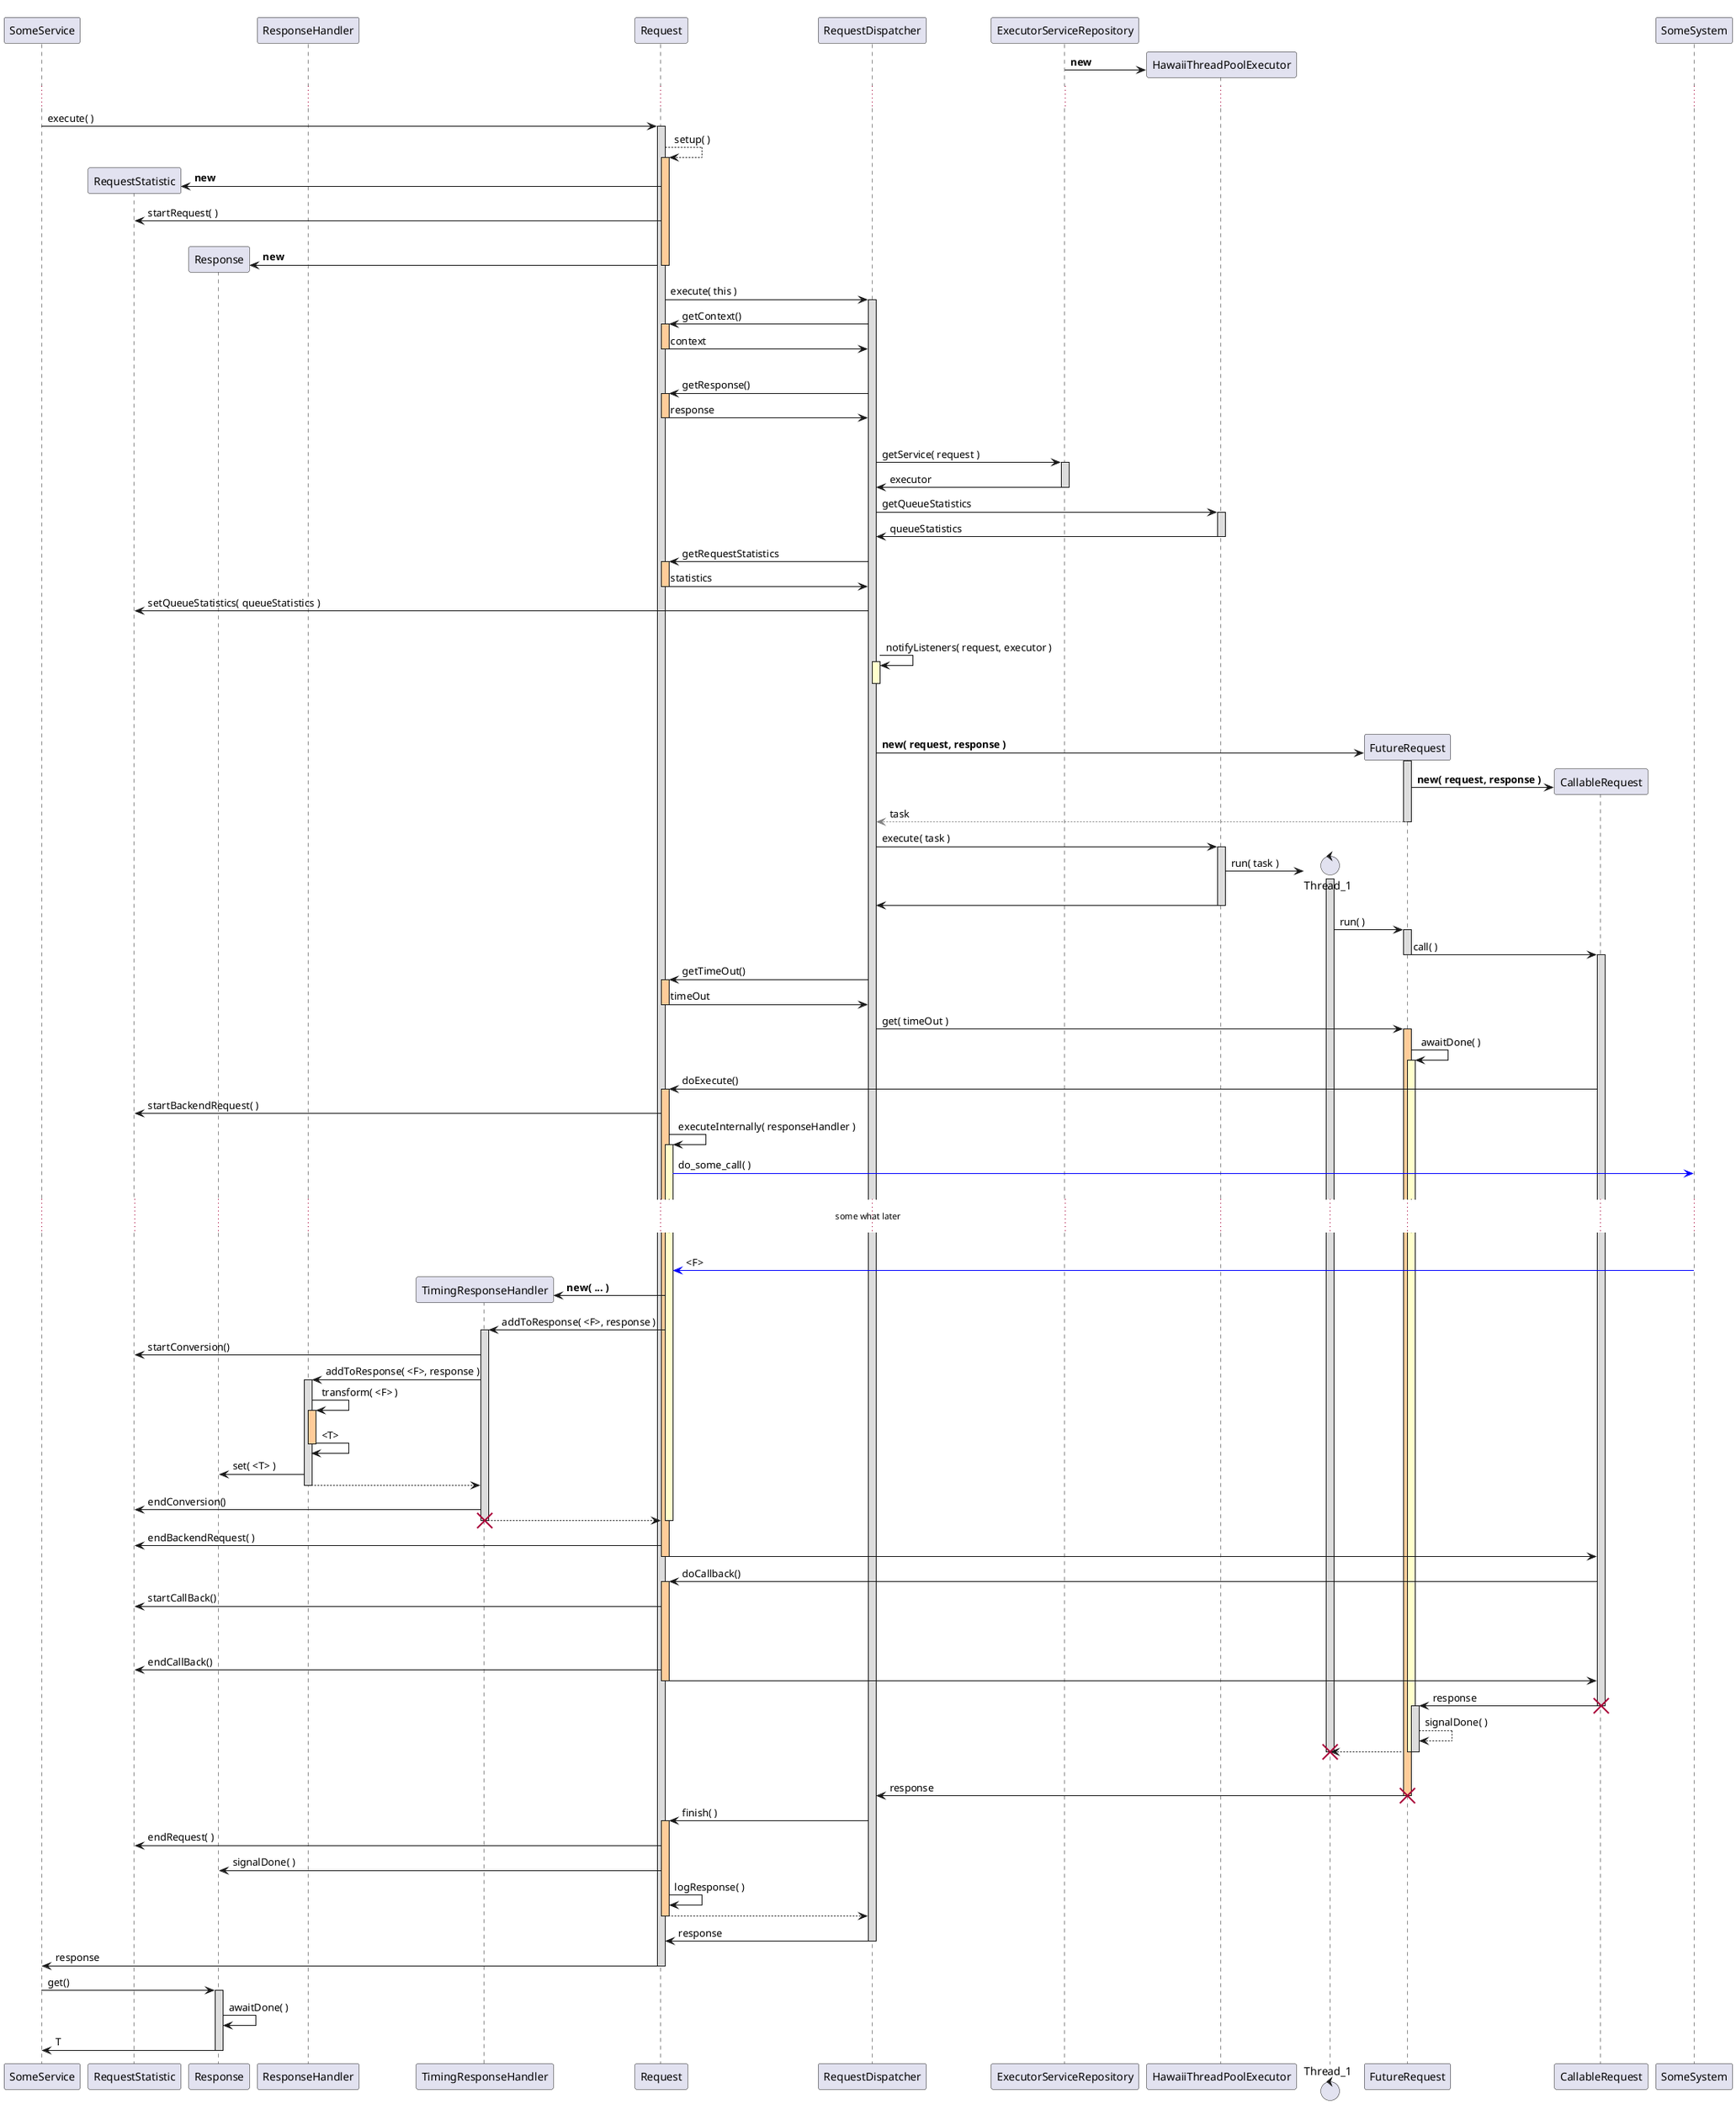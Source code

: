 @startuml

participant SomeService
participant RequestStatistic
participant Response
participant ResponseHandler
participant TimingResponseHandler
participant Request
participant RequestDispatcher
participant ExecutorServiceRepository
participant HawaiiThreadPoolExecutor

control Thread_1
participant FutureRequest
participant CallableRequest

create HawaiiThreadPoolExecutor
ExecutorServiceRepository -> HawaiiThreadPoolExecutor : <b>new</b>

...
SomeService -> Request : execute( )

activate Request #ddd
    Request --> Request : setup( )
    activate Request #fc9
        create RequestStatistic
        Request -> RequestStatistic : <b>new</b>
        Request -> RequestStatistic : startRequest( )
        |||
        create Response
        Request -> Response : <b>new</b>
    deactivate Request

    Request -> RequestDispatcher : execute( this )
    activate RequestDispatcher #ddd
        RequestDispatcher -> Request : getContext()
        activate Request #fc9
            Request -> RequestDispatcher : context
        deactivate Request
        |||

        RequestDispatcher -> Request : getResponse()
        activate Request #fc9
            Request -> RequestDispatcher : response
        deactivate Request

        |||

        RequestDispatcher -> ExecutorServiceRepository : getService( request )
        activate ExecutorServiceRepository #ddd

            ExecutorServiceRepository -> RequestDispatcher : executor
        deactivate ExecutorServiceRepository

        RequestDispatcher -> HawaiiThreadPoolExecutor : getQueueStatistics
        activate HawaiiThreadPoolExecutor #ddd
            HawaiiThreadPoolExecutor -> RequestDispatcher : queueStatistics
        deactivate HawaiiThreadPoolExecutor

        RequestDispatcher -> Request : getRequestStatistics
        activate Request #fc9
            Request -> RequestDispatcher : statistics
        deactivate Request
        RequestDispatcher -> RequestStatistic : setQueueStatistics( queueStatistics )

        |||
        RequestDispatcher -> RequestDispatcher : notifyListeners( request, executor )
        activate RequestDispatcher #ffc
        |||
        deactivate RequestDispatcher

        |||

        create FutureRequest
        RequestDispatcher -> FutureRequest : <b>new( request, response )</b>
        activate FutureRequest #ddd
            create CallableRequest
            FutureRequest -> CallableRequest : <b>new( request, response )</b>
            FutureRequest -[#grey]-> RequestDispatcher : task
        deactivate FutureRequest


        RequestDispatcher -> HawaiiThreadPoolExecutor : execute( task )

        activate HawaiiThreadPoolExecutor #ddd
            create Thread_1
            HawaiiThreadPoolExecutor -> Thread_1 : run( task )
            activate Thread_1 #ddd
            HawaiiThreadPoolExecutor -> RequestDispatcher
        deactivate HawaiiThreadPoolExecutor

        Thread_1 -> FutureRequest : run( )
        activate FutureRequest #ddd
            FutureRequest -> CallableRequest : call( )
        deactivate FutureRequest

        activate CallableRequest #ddd

        RequestDispatcher -> Request : getTimeOut()
        activate Request #fc9
            Request -> RequestDispatcher : timeOut
        deactivate Request

        RequestDispatcher -> FutureRequest : get( timeOut )
        activate FutureRequest #fc9
        FutureRequest -> FutureRequest : awaitDone( )
        activate FutureRequest #ffc

        CallableRequest -> Request : doExecute()
        activate Request #fc9
            Request -> RequestStatistic : startBackendRequest( )


            Request -> Request : executeInternally( responseHandler )

            activate Request #ffc
                Request -[#blue]> SomeSystem : do_some_call( )

                |||
                ... some what later ...
                |||

                SomeSystem -[#blue]> Request : <F>

                create TimingResponseHandler
                Request -> TimingResponseHandler : <b>new( ... )</b>


                Request -> TimingResponseHandler : addToResponse( <F>, response )
                activate TimingResponseHandler #ddd
                    TimingResponseHandler -> RequestStatistic : startConversion()
                    TimingResponseHandler -> ResponseHandler : addToResponse( <F>, response )
                    activate ResponseHandler #ddd
                        ResponseHandler -> ResponseHandler : transform( <F> )

                        activate ResponseHandler #fc9
                            ResponseHandler -> ResponseHandler : <T>
                        deactivate ResponseHandler

                        ResponseHandler -> Response : set( <T> )

                        ResponseHandler --> TimingResponseHandler
                    deactivate ResponseHandler
                    TimingResponseHandler -> RequestStatistic : endConversion()
                    TimingResponseHandler --> Request
                deactivate TimingResponseHandler
                destroy TimingResponseHandler
            deactivate Request


            Request -> RequestStatistic : endBackendRequest( )

            Request -> CallableRequest
        deactivate Request


        CallableRequest -> Request : doCallback()
        activate Request #fc9
            Request -> RequestStatistic : startCallBack()
            |||

            |||
            Request -> RequestStatistic : endCallBack()
            Request -> CallableRequest
        deactivate Request


        CallableRequest -> FutureRequest  : response
        deactivate CallableRequest
        destroy CallableRequest

        activate FutureRequest #ddd
            FutureRequest --> FutureRequest : signalDone( )
            FutureRequest --> Thread_1
            destroy Thread_1
        deactivate FutureRequest
            |||
        deactivate FutureRequest

        FutureRequest -> RequestDispatcher : response
        deactivate FutureRequest


        destroy FutureRequest

        RequestDispatcher -> Request : finish( )
        activate Request #fc9
            Request -> RequestStatistic : endRequest( )
            Request -> Response : signalDone( )
            Request -> Request : logResponse( )
            Request --> RequestDispatcher
        deactivate Request

        RequestDispatcher -> Request : response

    deactivate RequestDispatcher
    Request -> SomeService : response
deactivate Request

SomeService -> Response : get()
activate Response #ddd
    Response -> Response : awaitDone( )

    Response -> SomeService : T
deactivate Response

@enduml